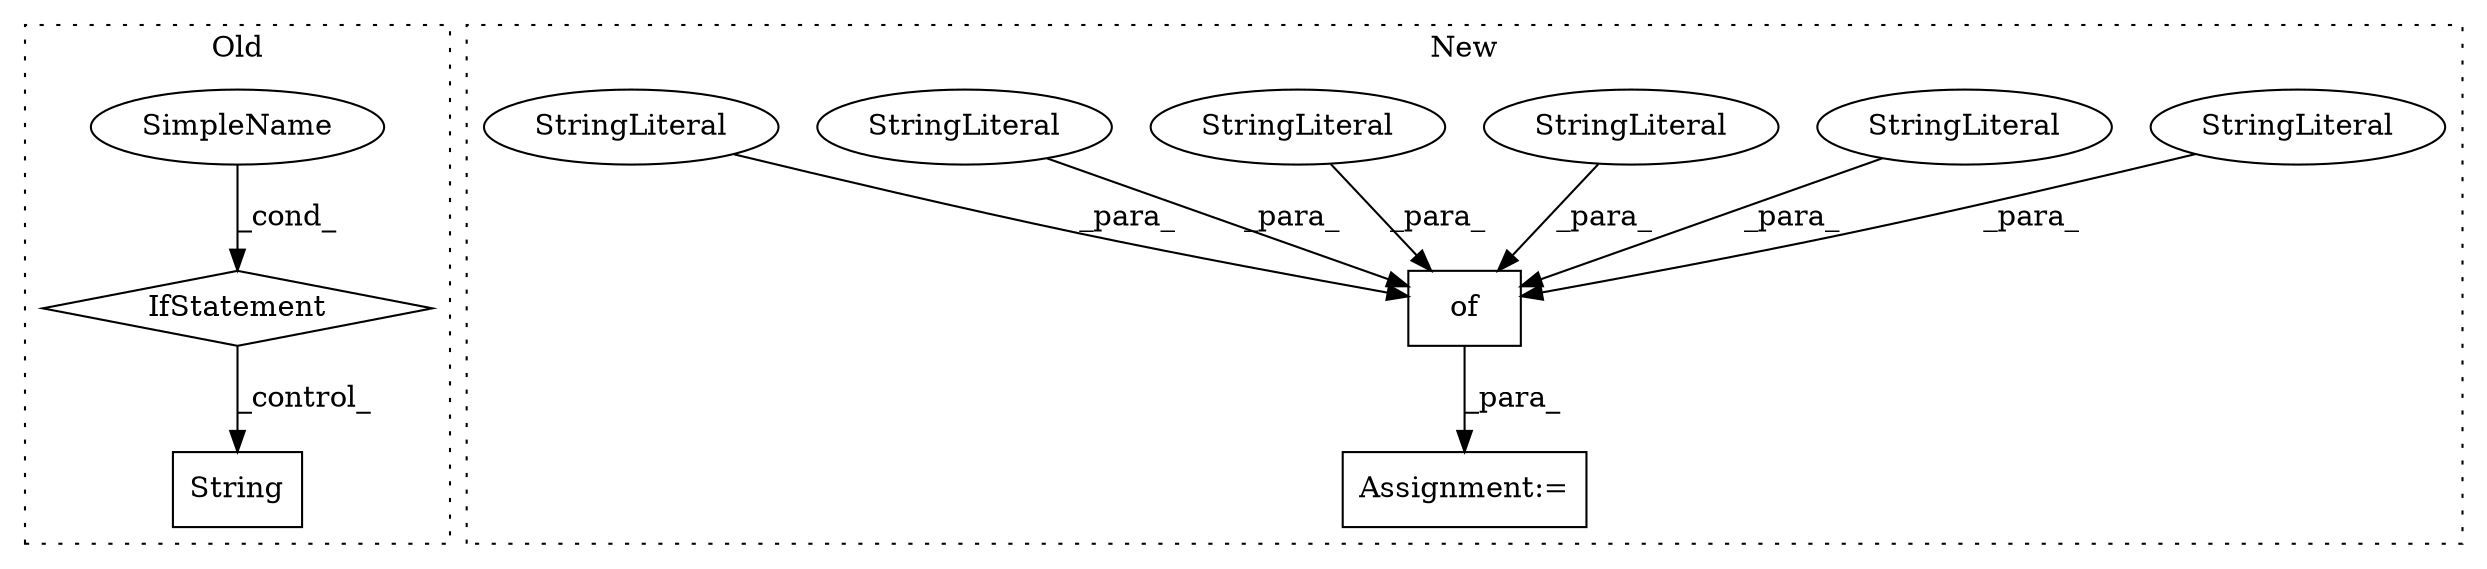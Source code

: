 digraph G {
subgraph cluster0 {
1 [label="String" a="32" s="233,247" l="7,1" shape="box"];
10 [label="IfStatement" a="25" s="309" l="35" shape="diamond"];
11 [label="SimpleName" a="42" s="339" l="5" shape="ellipse"];
label = "Old";
style="dotted";
}
subgraph cluster1 {
2 [label="of" a="32" s="137,251" l="3,1" shape="box"];
3 [label="Assignment:=" a="7" s="132" l="1" shape="box"];
4 [label="StringLiteral" a="45" s="229" l="16" shape="ellipse"];
5 [label="StringLiteral" a="45" s="198" l="11" shape="ellipse"];
6 [label="StringLiteral" a="45" s="210" l="18" shape="ellipse"];
7 [label="StringLiteral" a="45" s="172" l="25" shape="ellipse"];
8 [label="StringLiteral" a="45" s="140" l="7" shape="ellipse"];
9 [label="StringLiteral" a="45" s="246" l="5" shape="ellipse"];
label = "New";
style="dotted";
}
2 -> 3 [label="_para_"];
4 -> 2 [label="_para_"];
5 -> 2 [label="_para_"];
6 -> 2 [label="_para_"];
7 -> 2 [label="_para_"];
8 -> 2 [label="_para_"];
9 -> 2 [label="_para_"];
10 -> 1 [label="_control_"];
11 -> 10 [label="_cond_"];
}